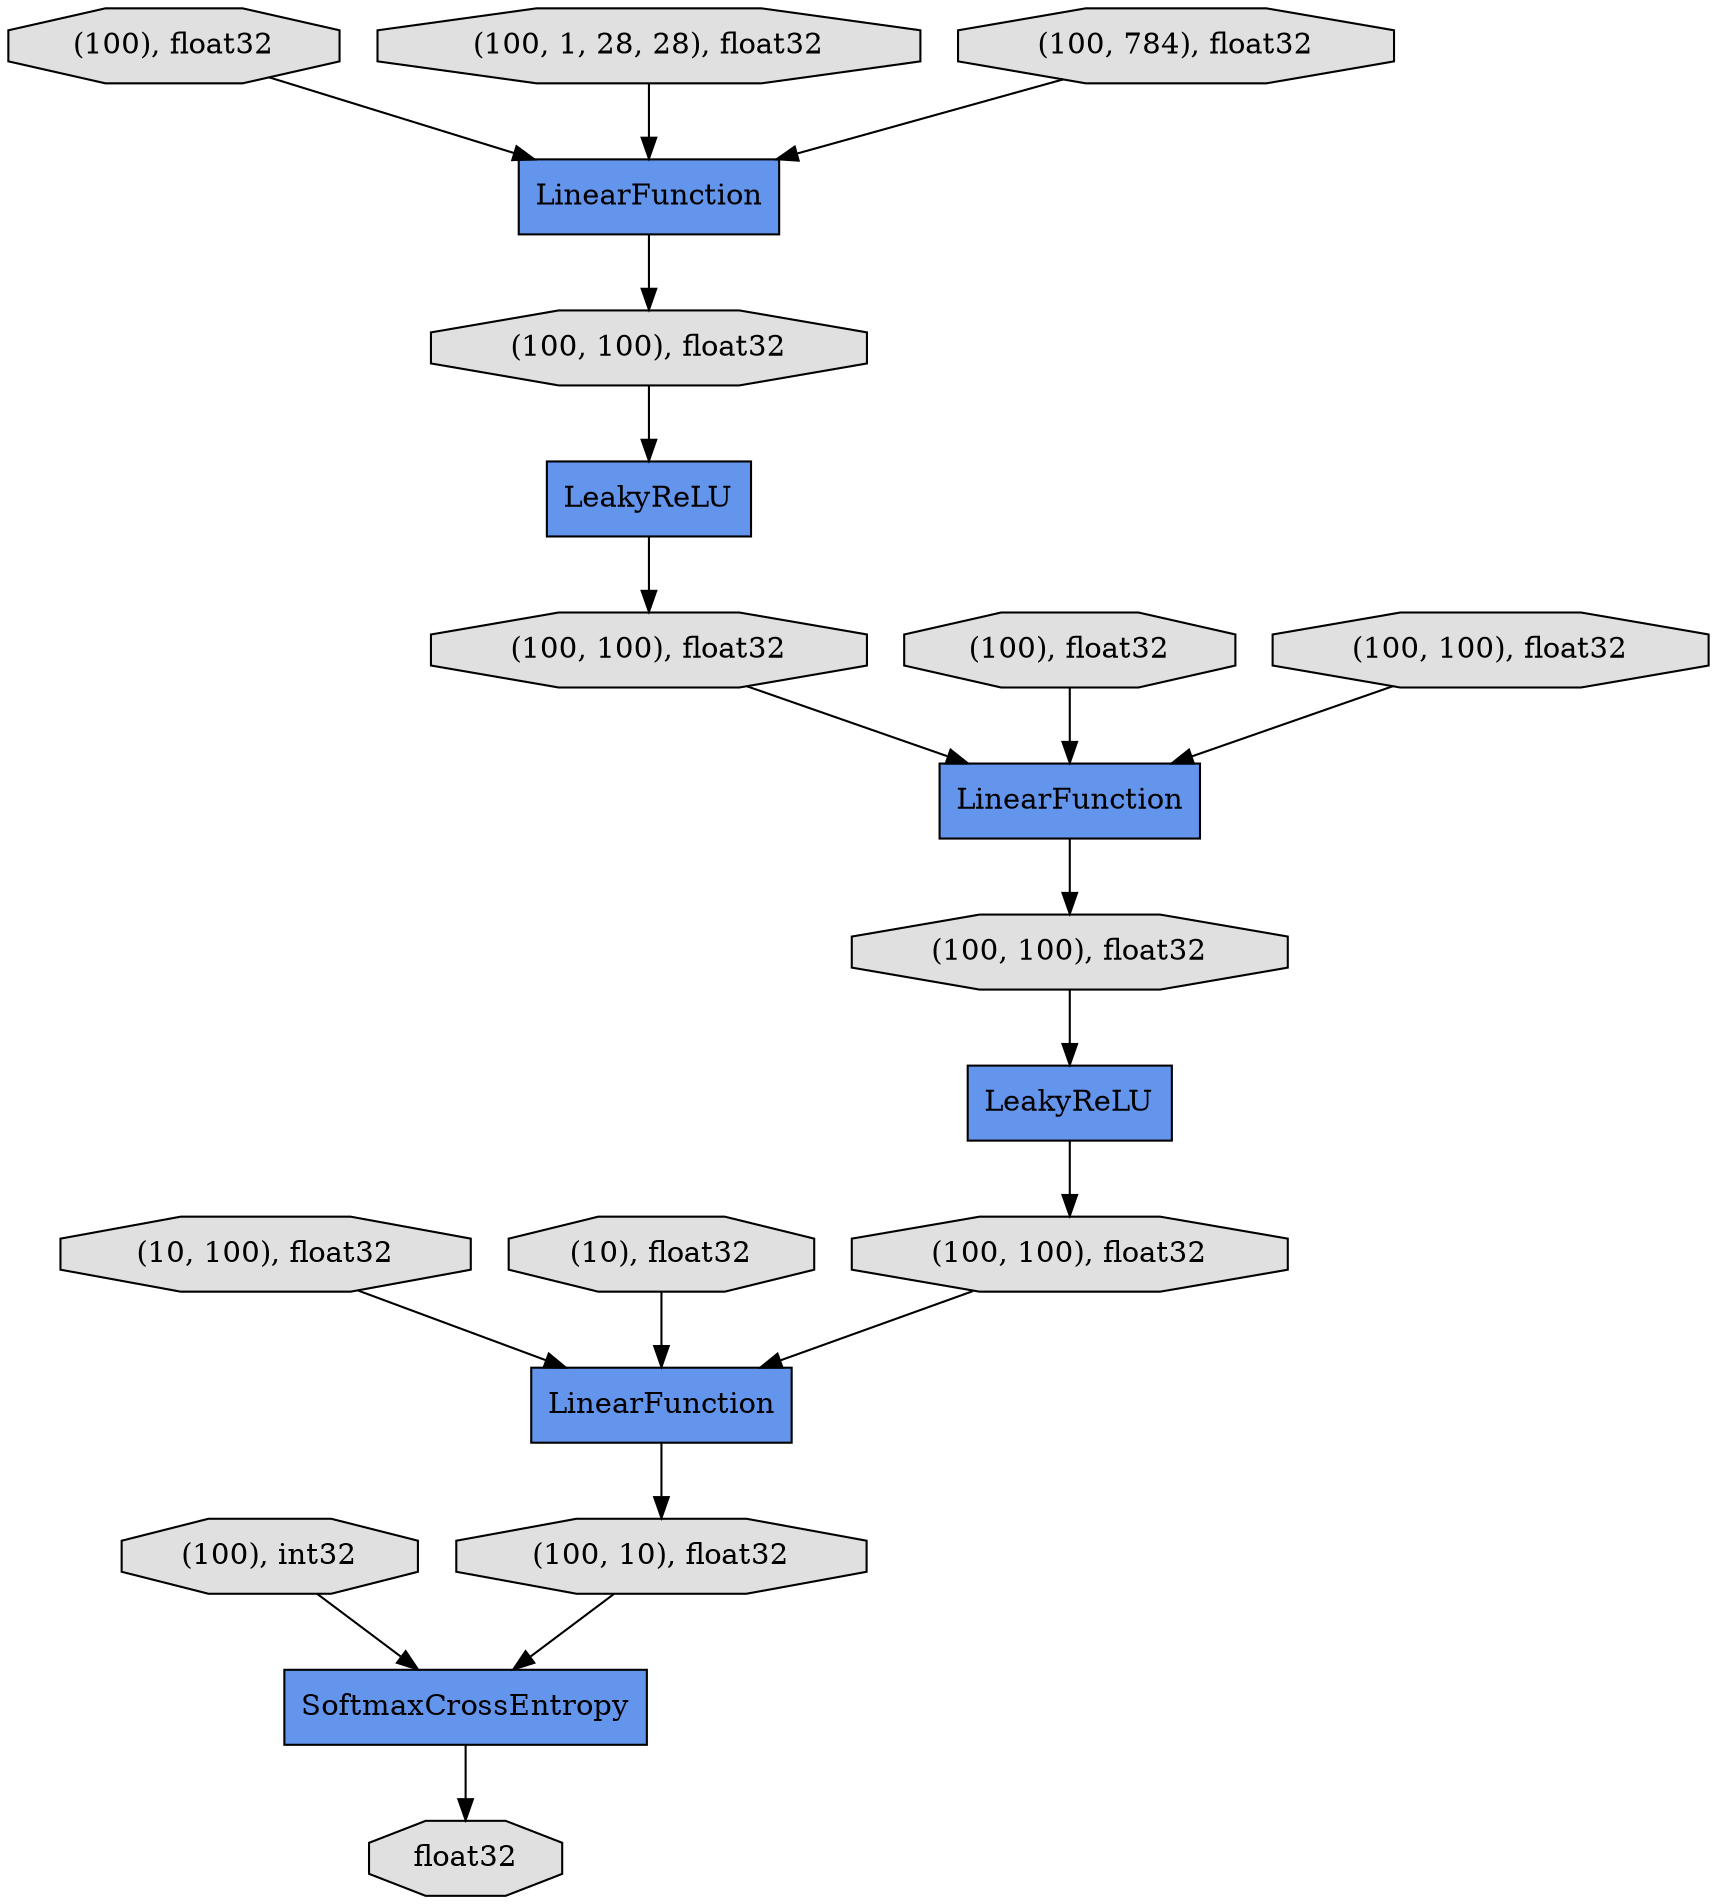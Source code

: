 digraph graphname{rankdir=TB;139733992830480 [shape="record",style="filled",fillcolor="#6495ED",label="LeakyReLU"];139733987954192 [shape="octagon",style="filled",fillcolor="#E0E0E0",label="(100), float32"];139733992831056 [shape="octagon",style="filled",fillcolor="#E0E0E0",label="(100, 100), float32"];139733992830672 [shape="octagon",style="filled",fillcolor="#E0E0E0",label="(100, 100), float32"];139733992831120 [shape="octagon",style="filled",fillcolor="#E0E0E0",label="float32"];139733987954448 [shape="octagon",style="filled",fillcolor="#E0E0E0",label="(100), float32"];139733992831184 [shape="octagon",style="filled",fillcolor="#E0E0E0",label="(100, 10), float32"];139733992830352 [shape="octagon",style="filled",fillcolor="#E0E0E0",label="(100, 1, 28, 28), float32"];139733992830416 [shape="octagon",style="filled",fillcolor="#E0E0E0",label="(100), int32"];139733992831248 [shape="record",style="filled",fillcolor="#6495ED",label="LinearFunction"];139733992830288 [shape="record",style="filled",fillcolor="#6495ED",label="LinearFunction"];139733992830800 [shape="octagon",style="filled",fillcolor="#E0E0E0",label="(100, 100), float32"];139733992830608 [shape="record",style="filled",fillcolor="#6495ED",label="LeakyReLU"];139733992830864 [shape="record",style="filled",fillcolor="#6495ED",label="LinearFunction"];139733987954576 [shape="octagon",style="filled",fillcolor="#E0E0E0",label="(10, 100), float32"];139733987954064 [shape="octagon",style="filled",fillcolor="#E0E0E0",label="(100, 784), float32"];139733987954320 [shape="octagon",style="filled",fillcolor="#E0E0E0",label="(100, 100), float32"];139733992830928 [shape="record",style="filled",fillcolor="#6495ED",label="SoftmaxCrossEntropy"];139733992830544 [shape="octagon",style="filled",fillcolor="#E0E0E0",label="(100, 100), float32"];139733987991632 [shape="octagon",style="filled",fillcolor="#E0E0E0",label="(10), float32"];139733992830672 -> 139733992830864;139733992830544 -> 139733992830608;139733987954576 -> 139733992831248;139733987954064 -> 139733992830288;139733992830608 -> 139733992830672;139733992830928 -> 139733992831120;139733987954192 -> 139733992830288;139733992830352 -> 139733992830288;139733992830480 -> 139733992831056;139733992830864 -> 139733992830800;139733992831184 -> 139733992830928;139733992830288 -> 139733992830544;139733992831056 -> 139733992831248;139733987954448 -> 139733992830864;139733992831248 -> 139733992831184;139733992830800 -> 139733992830480;139733987954320 -> 139733992830864;139733987991632 -> 139733992831248;139733992830416 -> 139733992830928;}